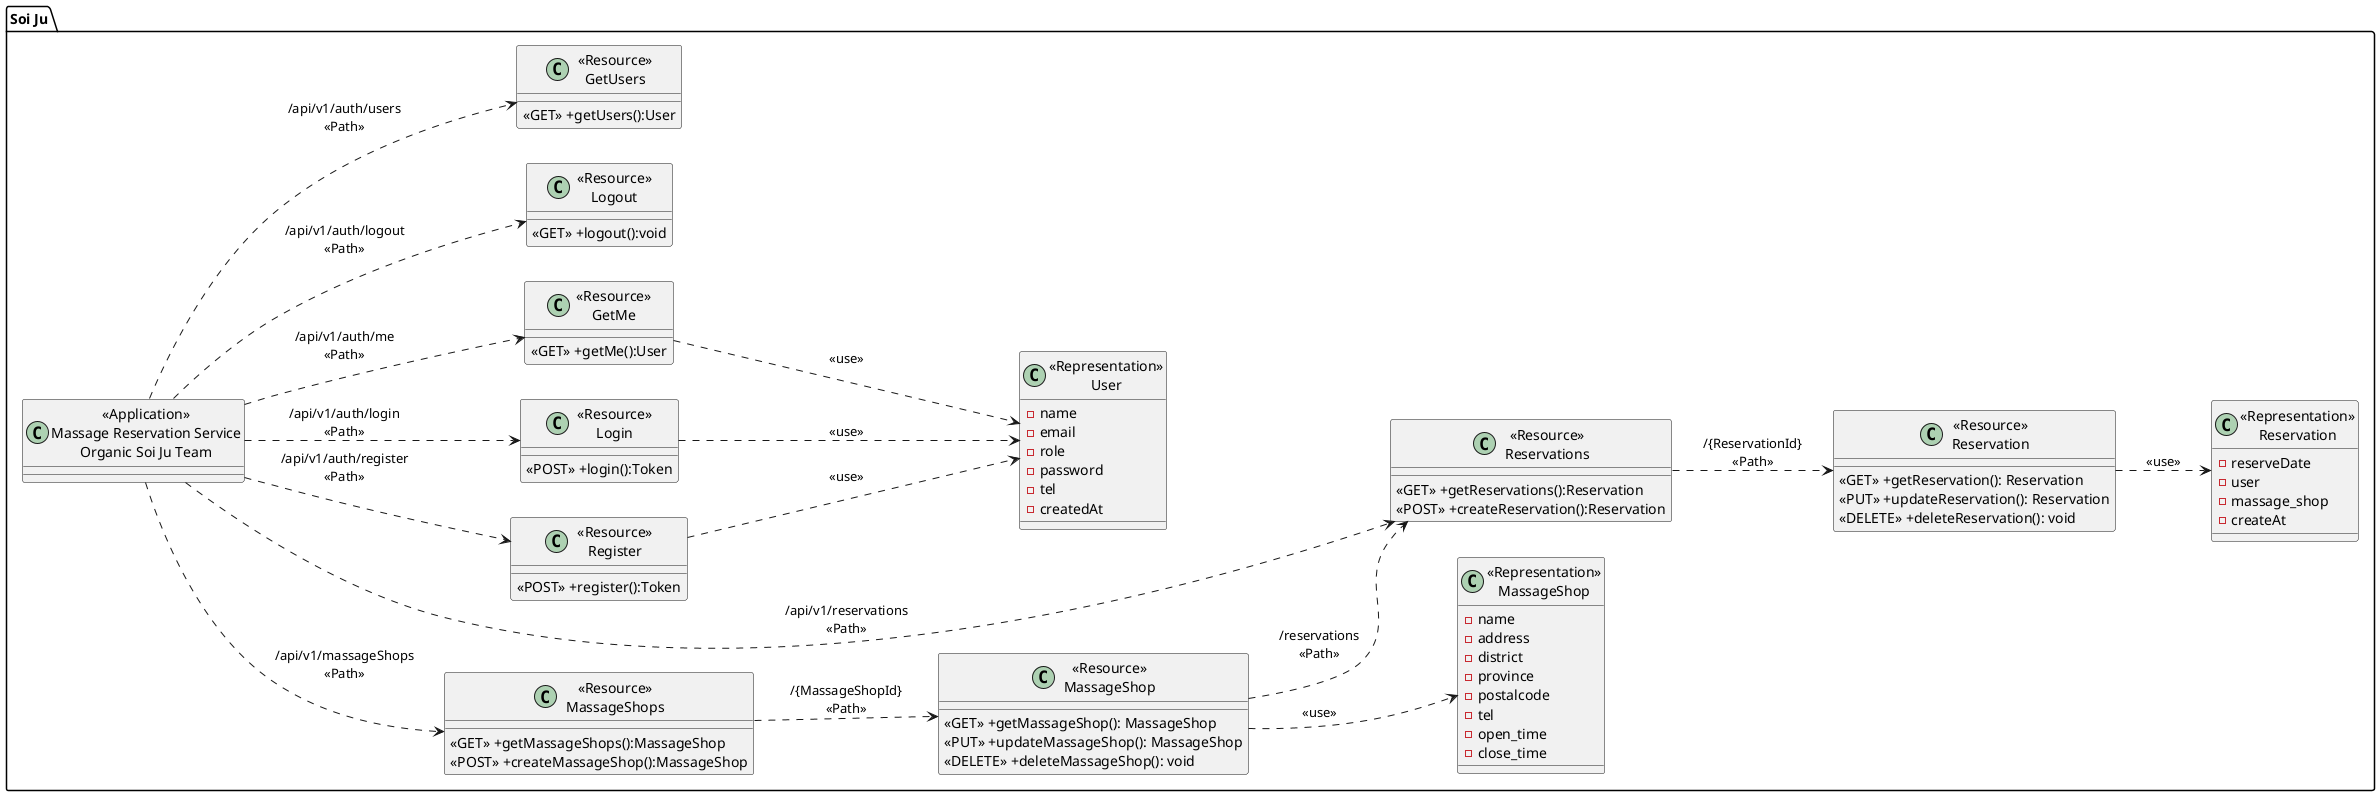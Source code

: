 @startuml 
left to right direction
package "Soi Ju"{
    class "<<Application>>\nMassage Reservation Service\nOrganic Soi Ju Team" as VacQService{}

    class "<<Resource>>\nMassageShops" as ResourceMassageShops{
        <<GET>> +getMassageShops():MassageShop
        <<POST>> +createMassageShop():MassageShop
    }

    class "<<Resource>>\nMassageShop" as ResourceMassageShop {
        <<GET>> +getMassageShop(): MassageShop
        <<PUT>> +updateMassageShop(): MassageShop
        <<DELETE>> +deleteMassageShop(): void
    }

    class "<<Representation>>\nMassageShop" as RepresentationMassageShop {
        -name
        -address
        -district
        -province
        -postalcode
        -tel
        -open_time
        -close_time
    }

    class "<<Resource>>\nReservations" as ResourceReservations {
        <<GET>> +getReservations():Reservation
        <<POST>> +createReservation():Reservation
    }

    class "<<Resource>>\nReservation" as ResourceReservation {
        <<GET>> +getReservation(): Reservation
        <<PUT>> +updateReservation(): Reservation
        <<DELETE>> +deleteReservation(): void
    }




    class "<<Representation>>\nReservation" as RepresentationReservation {
        -reserveDate
        -user
        -massage_shop
        -createAt
    }

    class "<<Resource>>\nRegister" as ResourceRegister {
        <<POST>> +register():Token
    }

    class "<<Resource>>\nLogin" as ResourceLogin {
        <<POST>> +login():Token
    }

  

    class "<<Resource>>\nGetMe" as ResourceGetMe {
        <<GET>> +getMe():User
    } 
    class "<<Resource>>\nLogout" as ResourceLogout {
        <<GET>> +logout():void
    }

    class "<<Resource>>\nGetUsers" as ResourceGetUsers {
        <<GET>> +getUsers():User
    }

    class "<<Representation>>\nUser" as RepresentationUser {
        -name
        -email
        -role    
        -password
        -tel
        -createdAt
    }

}

VacQService ..> ResourceMassageShops:"/api/v1/massageShops\n<<Path>>"
ResourceMassageShops ..> ResourceMassageShop: "/{MassageShopId}\n<<Path>>"
ResourceMassageShop ..> RepresentationMassageShop: "<<use>>"
ResourceMassageShop ..> ResourceReservations:"/reservations\n<<Path>>"

VacQService ..> ResourceReservations:"/api/v1/reservations\n<<Path>>"
ResourceReservations ..> ResourceReservation: "/{ReservationId}\n<<Path>>"
ResourceReservation ..> RepresentationReservation: "<<use>>"

VacQService ..> ResourceRegister:"/api/v1/auth/register\n<<Path>>"
VacQService ..> ResourceLogin:"/api/v1/auth/login\n<<Path>>"
VacQService ..> ResourceGetMe:"/api/v1/auth/me\n<<Path>>"
VacQService ..> ResourceLogout:"/api/v1/auth/logout\n<<Path>>"
VacQService ..> ResourceGetUsers:"/api/v1/auth/users\n<<Path>>"
ResourceRegister ..> RepresentationUser: "<<use>>"
ResourceLogin ..> RepresentationUser : "<<use>>"
ResourceGetMe ..> RepresentationUser : "<<use>>"



@enduml